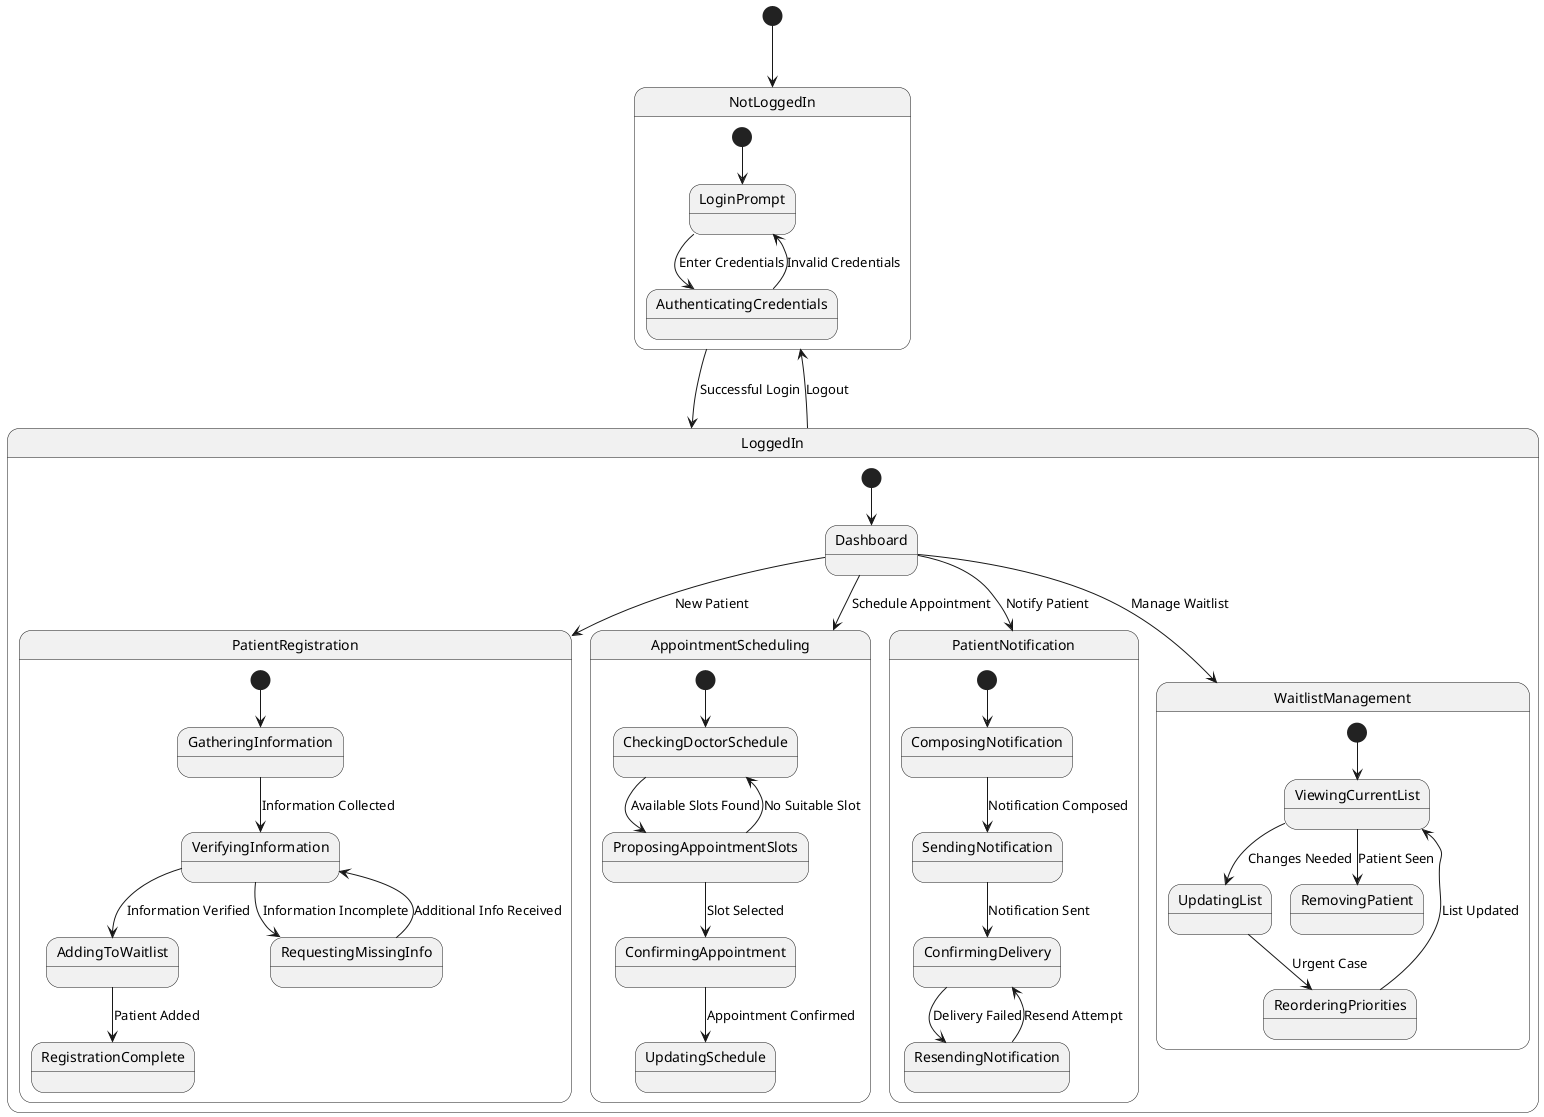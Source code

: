 @startuml
[*] --> NotLoggedIn

state NotLoggedIn {
  [*] --> LoginPrompt
  LoginPrompt --> AuthenticatingCredentials : Enter Credentials
  AuthenticatingCredentials --> LoginPrompt : Invalid Credentials
}

state LoggedIn {
  [*] --> Dashboard
  
  state PatientRegistration {
    [*] --> GatheringInformation
    GatheringInformation --> VerifyingInformation : Information Collected
    VerifyingInformation --> AddingToWaitlist : Information Verified
    VerifyingInformation --> RequestingMissingInfo : Information Incomplete
    RequestingMissingInfo --> VerifyingInformation : Additional Info Received
    AddingToWaitlist --> RegistrationComplete : Patient Added
  }
  
  state AppointmentScheduling {
    [*] --> CheckingDoctorSchedule
    CheckingDoctorSchedule --> ProposingAppointmentSlots : Available Slots Found
    ProposingAppointmentSlots --> ConfirmingAppointment : Slot Selected
    ConfirmingAppointment --> UpdatingSchedule : Appointment Confirmed
    ProposingAppointmentSlots --> CheckingDoctorSchedule : No Suitable Slot
  }
  
  state PatientNotification {
    [*] --> ComposingNotification
    ComposingNotification --> SendingNotification : Notification Composed
    SendingNotification --> ConfirmingDelivery : Notification Sent
    ConfirmingDelivery --> ResendingNotification : Delivery Failed
    ResendingNotification --> ConfirmingDelivery : Resend Attempt
  }
  
  state WaitlistManagement {
    [*] --> ViewingCurrentList
    ViewingCurrentList --> UpdatingList : Changes Needed
    UpdatingList --> ReorderingPriorities : Urgent Case
    ReorderingPriorities --> ViewingCurrentList : List Updated
    ViewingCurrentList --> RemovingPatient : Patient Seen
  }
  
  Dashboard --> PatientRegistration : New Patient
  Dashboard --> AppointmentScheduling : Schedule Appointment
  Dashboard --> PatientNotification : Notify Patient
  Dashboard --> WaitlistManagement : Manage Waitlist
}

NotLoggedIn --> LoggedIn : Successful Login
LoggedIn --> NotLoggedIn : Logout

@enduml
